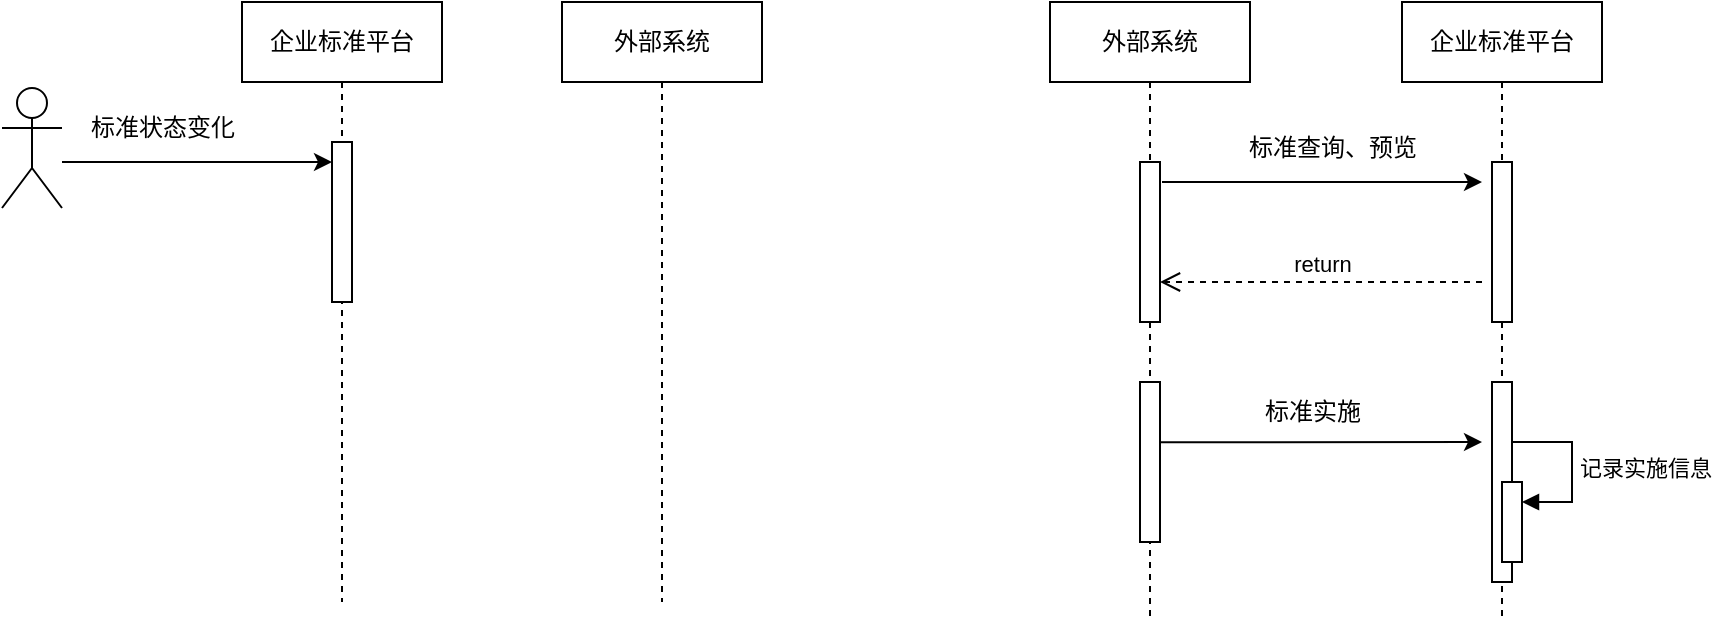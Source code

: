 <mxfile version="21.5.2" type="github">
  <diagram name="第 1 页" id="o2fIaWnu4HoEEFe0VgZV">
    <mxGraphModel dx="1427" dy="295" grid="1" gridSize="10" guides="1" tooltips="1" connect="1" arrows="1" fold="1" page="1" pageScale="1" pageWidth="827" pageHeight="1169" math="0" shadow="0">
      <root>
        <mxCell id="0" />
        <mxCell id="1" parent="0" />
        <mxCell id="4W64quZBm2Fbu12v_Kx8-2" value="企业标准平台" style="shape=umlLifeline;perimeter=lifelinePerimeter;whiteSpace=wrap;html=1;container=1;dropTarget=0;collapsible=0;recursiveResize=0;outlineConnect=0;portConstraint=eastwest;newEdgeStyle={&quot;edgeStyle&quot;:&quot;elbowEdgeStyle&quot;,&quot;elbow&quot;:&quot;vertical&quot;,&quot;curved&quot;:0,&quot;rounded&quot;:0};" vertex="1" parent="1">
          <mxGeometry x="540" y="60" width="100" height="310" as="geometry" />
        </mxCell>
        <mxCell id="4W64quZBm2Fbu12v_Kx8-5" value="" style="html=1;points=[];perimeter=orthogonalPerimeter;outlineConnect=0;targetShapes=umlLifeline;portConstraint=eastwest;newEdgeStyle={&quot;edgeStyle&quot;:&quot;elbowEdgeStyle&quot;,&quot;elbow&quot;:&quot;vertical&quot;,&quot;curved&quot;:0,&quot;rounded&quot;:0};" vertex="1" parent="4W64quZBm2Fbu12v_Kx8-2">
          <mxGeometry x="45" y="80" width="10" height="80" as="geometry" />
        </mxCell>
        <mxCell id="4W64quZBm2Fbu12v_Kx8-12" value="" style="html=1;points=[];perimeter=orthogonalPerimeter;outlineConnect=0;targetShapes=umlLifeline;portConstraint=eastwest;newEdgeStyle={&quot;edgeStyle&quot;:&quot;elbowEdgeStyle&quot;,&quot;elbow&quot;:&quot;vertical&quot;,&quot;curved&quot;:0,&quot;rounded&quot;:0};" vertex="1" parent="4W64quZBm2Fbu12v_Kx8-2">
          <mxGeometry x="45" y="190" width="10" height="100" as="geometry" />
        </mxCell>
        <mxCell id="4W64quZBm2Fbu12v_Kx8-15" value="" style="html=1;points=[];perimeter=orthogonalPerimeter;outlineConnect=0;targetShapes=umlLifeline;portConstraint=eastwest;newEdgeStyle={&quot;edgeStyle&quot;:&quot;elbowEdgeStyle&quot;,&quot;elbow&quot;:&quot;vertical&quot;,&quot;curved&quot;:0,&quot;rounded&quot;:0};" vertex="1" parent="4W64quZBm2Fbu12v_Kx8-2">
          <mxGeometry x="50" y="240" width="10" height="40" as="geometry" />
        </mxCell>
        <mxCell id="4W64quZBm2Fbu12v_Kx8-16" value="记录实施信息" style="html=1;align=left;spacingLeft=2;endArrow=block;rounded=0;edgeStyle=orthogonalEdgeStyle;curved=0;rounded=0;" edge="1" target="4W64quZBm2Fbu12v_Kx8-15" parent="4W64quZBm2Fbu12v_Kx8-2">
          <mxGeometry relative="1" as="geometry">
            <mxPoint x="55" y="220" as="sourcePoint" />
            <Array as="points">
              <mxPoint x="85" y="250" />
            </Array>
          </mxGeometry>
        </mxCell>
        <mxCell id="4W64quZBm2Fbu12v_Kx8-3" value="外部系统" style="shape=umlLifeline;perimeter=lifelinePerimeter;whiteSpace=wrap;html=1;container=1;dropTarget=0;collapsible=0;recursiveResize=0;outlineConnect=0;portConstraint=eastwest;newEdgeStyle={&quot;edgeStyle&quot;:&quot;elbowEdgeStyle&quot;,&quot;elbow&quot;:&quot;vertical&quot;,&quot;curved&quot;:0,&quot;rounded&quot;:0};" vertex="1" parent="1">
          <mxGeometry x="364" y="60" width="100" height="310" as="geometry" />
        </mxCell>
        <mxCell id="4W64quZBm2Fbu12v_Kx8-20" style="edgeStyle=elbowEdgeStyle;rounded=0;orthogonalLoop=1;jettySize=auto;html=1;elbow=vertical;curved=0;" edge="1" parent="4W64quZBm2Fbu12v_Kx8-3" source="4W64quZBm2Fbu12v_Kx8-4" target="4W64quZBm2Fbu12v_Kx8-3">
          <mxGeometry relative="1" as="geometry" />
        </mxCell>
        <mxCell id="4W64quZBm2Fbu12v_Kx8-4" value="" style="html=1;points=[];perimeter=orthogonalPerimeter;outlineConnect=0;targetShapes=umlLifeline;portConstraint=eastwest;newEdgeStyle={&quot;edgeStyle&quot;:&quot;elbowEdgeStyle&quot;,&quot;elbow&quot;:&quot;vertical&quot;,&quot;curved&quot;:0,&quot;rounded&quot;:0};" vertex="1" parent="4W64quZBm2Fbu12v_Kx8-3">
          <mxGeometry x="45" y="80" width="10" height="80" as="geometry" />
        </mxCell>
        <mxCell id="4W64quZBm2Fbu12v_Kx8-11" value="" style="html=1;points=[];perimeter=orthogonalPerimeter;outlineConnect=0;targetShapes=umlLifeline;portConstraint=eastwest;newEdgeStyle={&quot;edgeStyle&quot;:&quot;elbowEdgeStyle&quot;,&quot;elbow&quot;:&quot;vertical&quot;,&quot;curved&quot;:0,&quot;rounded&quot;:0};" vertex="1" parent="4W64quZBm2Fbu12v_Kx8-3">
          <mxGeometry x="45" y="190" width="10" height="80" as="geometry" />
        </mxCell>
        <mxCell id="4W64quZBm2Fbu12v_Kx8-6" style="edgeStyle=elbowEdgeStyle;rounded=0;orthogonalLoop=1;jettySize=auto;html=1;elbow=vertical;curved=0;" edge="1" parent="1">
          <mxGeometry relative="1" as="geometry">
            <mxPoint x="420" y="150" as="sourcePoint" />
            <mxPoint x="580" y="150" as="targetPoint" />
            <Array as="points" />
          </mxGeometry>
        </mxCell>
        <mxCell id="4W64quZBm2Fbu12v_Kx8-8" value="标准查询、预览" style="text;html=1;align=center;verticalAlign=middle;resizable=0;points=[];autosize=1;strokeColor=none;fillColor=none;" vertex="1" parent="1">
          <mxGeometry x="450" y="118" width="110" height="30" as="geometry" />
        </mxCell>
        <mxCell id="4W64quZBm2Fbu12v_Kx8-10" value="return" style="html=1;verticalAlign=bottom;endArrow=open;dashed=1;endSize=8;edgeStyle=elbowEdgeStyle;elbow=vertical;curved=0;rounded=0;" edge="1" parent="1" target="4W64quZBm2Fbu12v_Kx8-4">
          <mxGeometry relative="1" as="geometry">
            <mxPoint x="580" y="200" as="sourcePoint" />
            <mxPoint x="420" y="200" as="targetPoint" />
          </mxGeometry>
        </mxCell>
        <mxCell id="4W64quZBm2Fbu12v_Kx8-13" style="edgeStyle=elbowEdgeStyle;rounded=0;orthogonalLoop=1;jettySize=auto;html=1;elbow=vertical;curved=0;" edge="1" parent="1">
          <mxGeometry relative="1" as="geometry">
            <mxPoint x="419" y="280.143" as="sourcePoint" />
            <mxPoint x="580" y="280" as="targetPoint" />
          </mxGeometry>
        </mxCell>
        <mxCell id="4W64quZBm2Fbu12v_Kx8-14" value="标准实施" style="text;html=1;align=center;verticalAlign=middle;resizable=0;points=[];autosize=1;strokeColor=none;fillColor=none;" vertex="1" parent="1">
          <mxGeometry x="460" y="250" width="70" height="30" as="geometry" />
        </mxCell>
        <mxCell id="4W64quZBm2Fbu12v_Kx8-17" value="企业标准平台" style="shape=umlLifeline;perimeter=lifelinePerimeter;whiteSpace=wrap;html=1;container=1;dropTarget=0;collapsible=0;recursiveResize=0;outlineConnect=0;portConstraint=eastwest;newEdgeStyle={&quot;edgeStyle&quot;:&quot;elbowEdgeStyle&quot;,&quot;elbow&quot;:&quot;vertical&quot;,&quot;curved&quot;:0,&quot;rounded&quot;:0};" vertex="1" parent="1">
          <mxGeometry x="-40" y="60" width="100" height="300" as="geometry" />
        </mxCell>
        <mxCell id="4W64quZBm2Fbu12v_Kx8-19" value="" style="html=1;points=[];perimeter=orthogonalPerimeter;outlineConnect=0;targetShapes=umlLifeline;portConstraint=eastwest;newEdgeStyle={&quot;edgeStyle&quot;:&quot;elbowEdgeStyle&quot;,&quot;elbow&quot;:&quot;vertical&quot;,&quot;curved&quot;:0,&quot;rounded&quot;:0};" vertex="1" parent="4W64quZBm2Fbu12v_Kx8-17">
          <mxGeometry x="45" y="70" width="10" height="80" as="geometry" />
        </mxCell>
        <mxCell id="4W64quZBm2Fbu12v_Kx8-18" value="外部系统" style="shape=umlLifeline;perimeter=lifelinePerimeter;whiteSpace=wrap;html=1;container=1;dropTarget=0;collapsible=0;recursiveResize=0;outlineConnect=0;portConstraint=eastwest;newEdgeStyle={&quot;edgeStyle&quot;:&quot;elbowEdgeStyle&quot;,&quot;elbow&quot;:&quot;vertical&quot;,&quot;curved&quot;:0,&quot;rounded&quot;:0};" vertex="1" parent="1">
          <mxGeometry x="120" y="60" width="100" height="300" as="geometry" />
        </mxCell>
        <mxCell id="4W64quZBm2Fbu12v_Kx8-30" style="edgeStyle=orthogonalEdgeStyle;rounded=0;orthogonalLoop=1;jettySize=auto;html=1;" edge="1" parent="1" target="4W64quZBm2Fbu12v_Kx8-19">
          <mxGeometry relative="1" as="geometry">
            <mxPoint x="-130" y="140" as="sourcePoint" />
            <mxPoint y="140" as="targetPoint" />
            <Array as="points">
              <mxPoint x="-30" y="140" />
              <mxPoint x="-30" y="140" />
            </Array>
          </mxGeometry>
        </mxCell>
        <mxCell id="4W64quZBm2Fbu12v_Kx8-21" value="" style="shape=umlActor;verticalLabelPosition=bottom;verticalAlign=top;html=1;" vertex="1" parent="1">
          <mxGeometry x="-160" y="103" width="30" height="60" as="geometry" />
        </mxCell>
        <mxCell id="4W64quZBm2Fbu12v_Kx8-31" value="标准状态变化" style="text;html=1;align=center;verticalAlign=middle;resizable=0;points=[];autosize=1;strokeColor=none;fillColor=none;" vertex="1" parent="1">
          <mxGeometry x="-130" y="108" width="100" height="30" as="geometry" />
        </mxCell>
      </root>
    </mxGraphModel>
  </diagram>
</mxfile>
